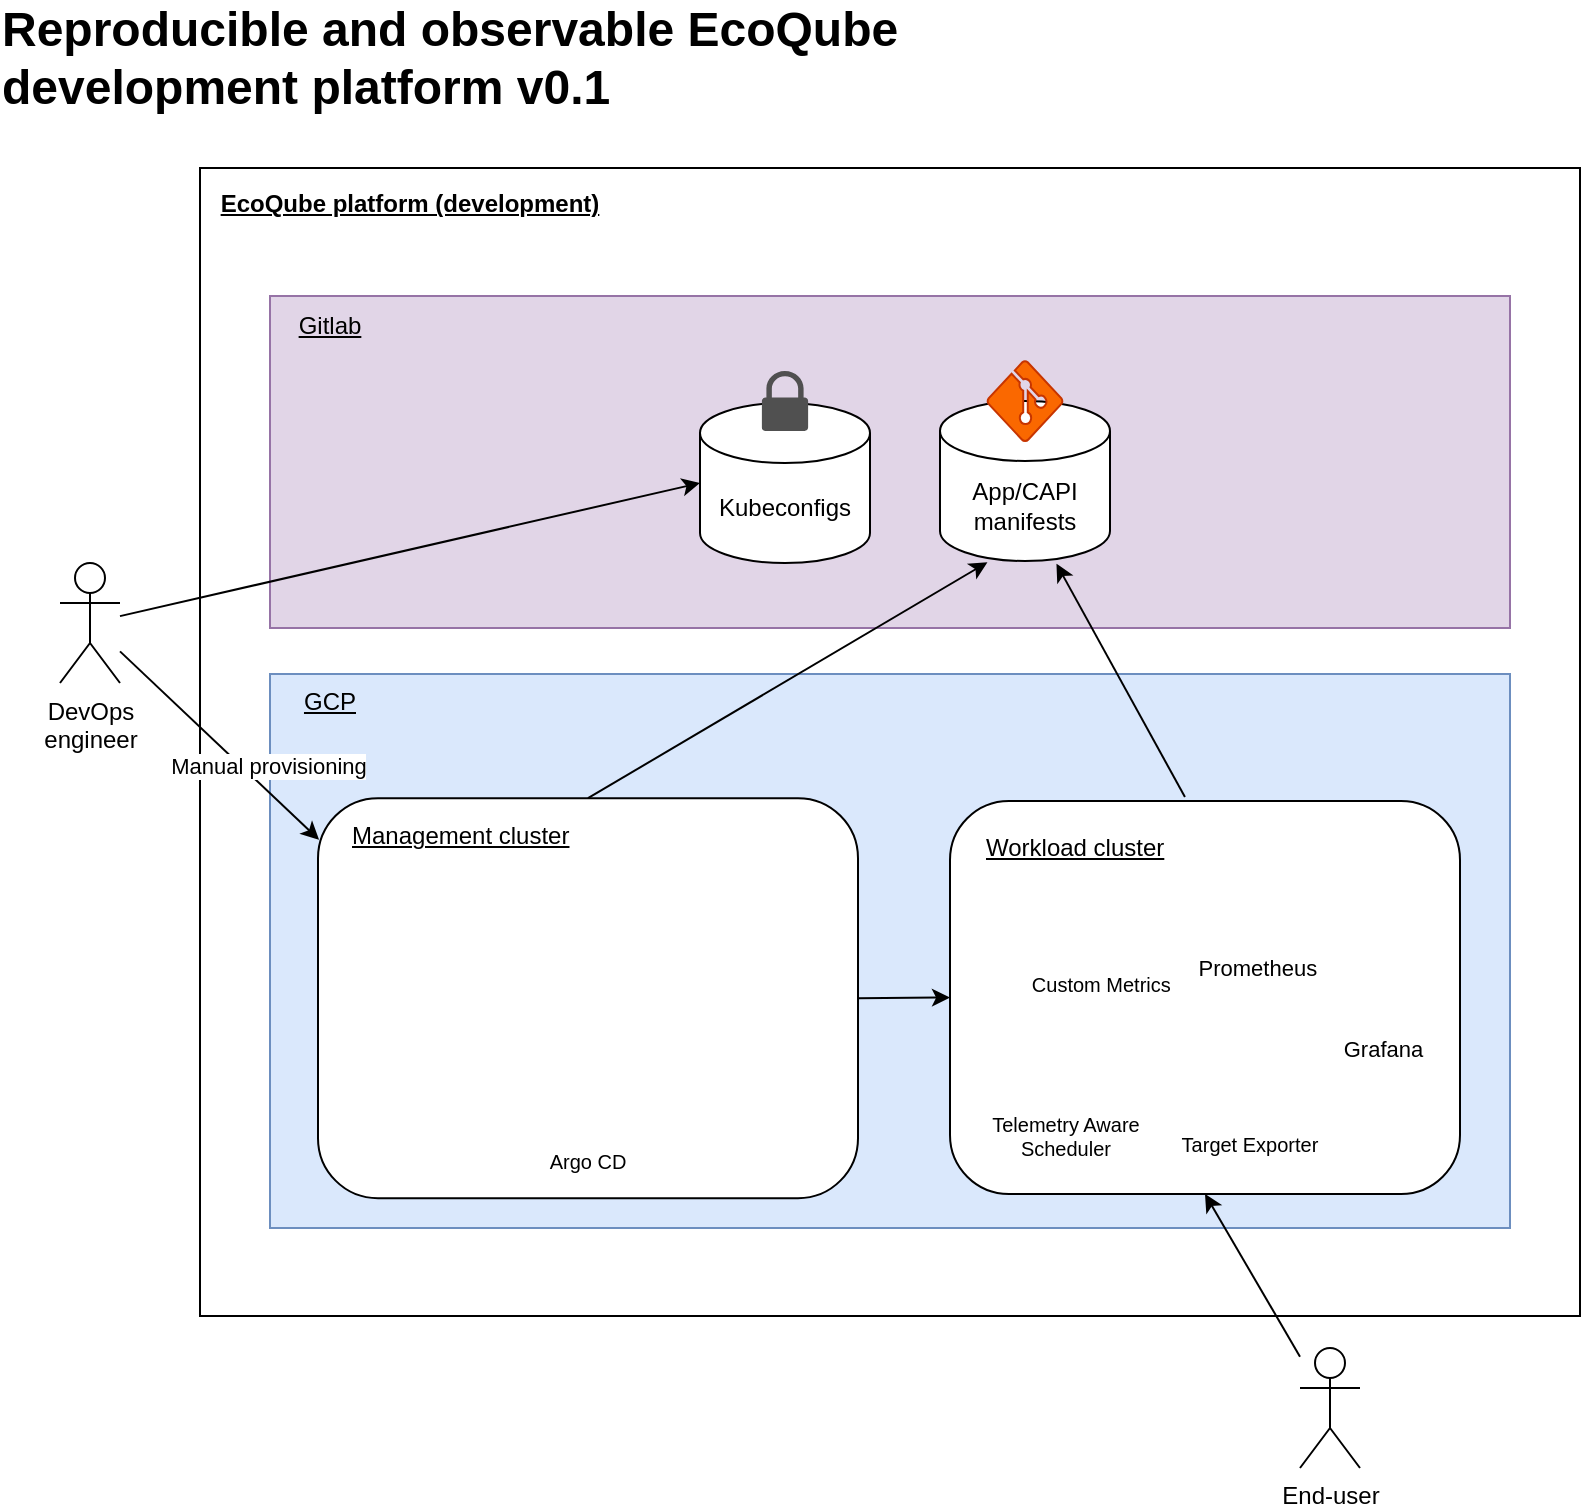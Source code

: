 <mxfile version="20.3.3" type="device"><diagram id="USkxwP469r_o65L17Wv9" name="Page-1"><mxGraphModel dx="1408" dy="777" grid="1" gridSize="10" guides="1" tooltips="1" connect="1" arrows="1" fold="1" page="1" pageScale="1" pageWidth="827" pageHeight="1169" math="0" shadow="0"><root><mxCell id="0"/><mxCell id="1" parent="0"/><mxCell id="6IMS2J6sC5fqIFnU18Zm-2" value="" style="rounded=0;whiteSpace=wrap;html=1;" parent="1" vertex="1"><mxGeometry x="110" y="150" width="690" height="574" as="geometry"/></mxCell><mxCell id="6IMS2J6sC5fqIFnU18Zm-4" value="&lt;div&gt;DevOps&lt;/div&gt;&lt;div&gt;engineer&lt;br&gt;&lt;/div&gt;" style="shape=umlActor;verticalLabelPosition=bottom;verticalAlign=top;html=1;outlineConnect=0;" parent="1" vertex="1"><mxGeometry x="40" y="347.5" width="30" height="60" as="geometry"/></mxCell><UserObject label="https://pradeepl.com/blog/kubernetes/kubernetes-cluster-api-capi-an-introduction/CAPI-CRD-types.png" id="6IMS2J6sC5fqIFnU18Zm-19"><mxCell style="group;fillColor=#dae8fc;strokeColor=#6c8ebf;" parent="1" vertex="1" connectable="0"><mxGeometry x="145" y="403" width="615" height="277" as="geometry"/></mxCell></UserObject><mxCell id="6IMS2J6sC5fqIFnU18Zm-20" value="" style="rounded=0;whiteSpace=wrap;html=1;fillColor=#dae8fc;strokeColor=#6c8ebf;" parent="6IMS2J6sC5fqIFnU18Zm-19" vertex="1"><mxGeometry width="620" height="277" as="geometry"/></mxCell><mxCell id="6IMS2J6sC5fqIFnU18Zm-21" value="&lt;u&gt;GCP&lt;/u&gt;" style="text;html=1;strokeColor=none;fillColor=none;align=center;verticalAlign=middle;whiteSpace=wrap;rounded=0;" parent="6IMS2J6sC5fqIFnU18Zm-19" vertex="1"><mxGeometry width="60.492" height="28.655" as="geometry"/></mxCell><mxCell id="6IMS2J6sC5fqIFnU18Zm-57" value="" style="group" parent="6IMS2J6sC5fqIFnU18Zm-19" vertex="1" connectable="0"><mxGeometry x="34" y="62.086" width="521" height="200" as="geometry"/></mxCell><mxCell id="6IMS2J6sC5fqIFnU18Zm-48" value="" style="rounded=1;whiteSpace=wrap;html=1;strokeWidth=1;" parent="6IMS2J6sC5fqIFnU18Zm-57" vertex="1"><mxGeometry x="-10" width="270" height="200" as="geometry"/></mxCell><mxCell id="6IMS2J6sC5fqIFnU18Zm-75" value="" style="shape=image;verticalLabelPosition=bottom;labelBackgroundColor=default;verticalAlign=top;aspect=fixed;imageAspect=0;image=https://pradeepl.com/blog/kubernetes/kubernetes-cluster-api-capi-an-introduction/CAPI-CRD-types.png;clipPath=inset(0% 2.33% 0% 0%);" parent="6IMS2J6sC5fqIFnU18Zm-57" vertex="1"><mxGeometry y="33.57" width="250" height="74.23" as="geometry"/></mxCell><mxCell id="6IMS2J6sC5fqIFnU18Zm-51" value="Management cluster" style="text;html=1;strokeColor=none;fillColor=none;align=left;verticalAlign=middle;whiteSpace=wrap;rounded=0;fontStyle=4" parent="6IMS2J6sC5fqIFnU18Zm-57" vertex="1"><mxGeometry x="4.659" y="4.91" width="131.364" height="28.655" as="geometry"/></mxCell><mxCell id="6IMS2J6sC5fqIFnU18Zm-73" value="Argo CD" style="shape=image;verticalLabelPosition=bottom;labelBackgroundColor=default;verticalAlign=top;aspect=fixed;imageAspect=0;image=https://argocd-notifications.readthedocs.io/en/v1.1.0/assets/argo.png;fontSize=10;spacingTop=-2;" parent="6IMS2J6sC5fqIFnU18Zm-57" vertex="1"><mxGeometry x="106.57" y="116.91" width="36.86" height="54.67" as="geometry"/></mxCell><mxCell id="6IMS2J6sC5fqIFnU18Zm-62" value="" style="group" parent="6IMS2J6sC5fqIFnU18Zm-19" vertex="1" connectable="0"><mxGeometry x="340" y="61.5" width="255" height="198.5" as="geometry"/></mxCell><mxCell id="6IMS2J6sC5fqIFnU18Zm-59" value="" style="rounded=1;whiteSpace=wrap;html=1;strokeWidth=1;" parent="6IMS2J6sC5fqIFnU18Zm-62" vertex="1"><mxGeometry y="1.985" width="255" height="196.515" as="geometry"/></mxCell><mxCell id="6IMS2J6sC5fqIFnU18Zm-60" value="&lt;div align=&quot;left&quot;&gt;Workload cluster&lt;br&gt;&lt;/div&gt;" style="text;html=1;strokeColor=none;fillColor=none;align=left;verticalAlign=middle;whiteSpace=wrap;rounded=0;fontStyle=4" parent="6IMS2J6sC5fqIFnU18Zm-62" vertex="1"><mxGeometry x="15.74" width="135.64" height="51.757" as="geometry"/></mxCell><mxCell id="6IMS2J6sC5fqIFnU18Zm-69" value="Prometheus" style="shape=image;verticalLabelPosition=bottom;labelBackgroundColor=default;verticalAlign=top;aspect=fixed;imageAspect=0;image=https://upload.wikimedia.org/wikipedia/commons/thumb/3/38/Prometheus_software_logo.svg/1200px-Prometheus_software_logo.svg.png;fontSize=11;" parent="6IMS2J6sC5fqIFnU18Zm-62" vertex="1"><mxGeometry x="135" y="34.97" width="37.84" height="37.53" as="geometry"/></mxCell><mxCell id="6IMS2J6sC5fqIFnU18Zm-70" value="Grafana" style="shape=image;verticalLabelPosition=bottom;labelBackgroundColor=default;verticalAlign=top;aspect=fixed;imageAspect=0;image=https://cdn.icon-icons.com/icons2/2699/PNG/512/grafana_logo_icon_171048.png;fontSize=11;" parent="6IMS2J6sC5fqIFnU18Zm-62" vertex="1"><mxGeometry x="198" y="75.5" width="37.5" height="37.5" as="geometry"/></mxCell><mxCell id="JFgTk22DWYxk_z-5o4KK-4" value="Telemetry Aware &#xA;Scheduler" style="shape=image;verticalLabelPosition=bottom;labelBackgroundColor=default;verticalAlign=top;aspect=fixed;imageAspect=0;image=https://github.com/kubernetes/community/raw/master/icons/png/control_plane_components/labeled/sched-128.png;fontSize=10;spacingTop=-3;" vertex="1" parent="6IMS2J6sC5fqIFnU18Zm-62"><mxGeometry x="35" y="110" width="45.94" height="44.5" as="geometry"/></mxCell><mxCell id="JFgTk22DWYxk_z-5o4KK-5" value="Target Exporter" style="shape=image;verticalLabelPosition=bottom;labelBackgroundColor=default;verticalAlign=top;aspect=fixed;imageAspect=0;image=https://github.com/kubernetes/community/raw/master/icons/png/resources/labeled/pod-128.png;spacingTop=-4;fontSize=10;" vertex="1" parent="6IMS2J6sC5fqIFnU18Zm-62"><mxGeometry x="129.34" y="125.5" width="41.29" height="40" as="geometry"/></mxCell><mxCell id="JFgTk22DWYxk_z-5o4KK-7" value="Custom Metrics" style="shape=image;verticalLabelPosition=bottom;labelBackgroundColor=default;verticalAlign=top;aspect=fixed;imageAspect=0;image=https://github.com/kubernetes/community/raw/master/icons/png/resources/labeled/pod-128.png;spacingTop=-4;fontSize=10;" vertex="1" parent="6IMS2J6sC5fqIFnU18Zm-62"><mxGeometry x="55" y="45.5" width="41.29" height="40" as="geometry"/></mxCell><mxCell id="6IMS2J6sC5fqIFnU18Zm-65" style="edgeStyle=none;rounded=0;orthogonalLoop=1;jettySize=auto;html=1;entryX=0;entryY=0.5;entryDx=0;entryDy=0;exitX=1;exitY=0.5;exitDx=0;exitDy=0;" parent="6IMS2J6sC5fqIFnU18Zm-19" source="6IMS2J6sC5fqIFnU18Zm-48" target="6IMS2J6sC5fqIFnU18Zm-59" edge="1"><mxGeometry relative="1" as="geometry"/></mxCell><mxCell id="6IMS2J6sC5fqIFnU18Zm-64" style="rounded=0;orthogonalLoop=1;jettySize=auto;html=1;entryX=0.002;entryY=0.104;entryDx=0;entryDy=0;entryPerimeter=0;" parent="1" source="6IMS2J6sC5fqIFnU18Zm-4" target="6IMS2J6sC5fqIFnU18Zm-48" edge="1"><mxGeometry relative="1" as="geometry"><mxPoint x="284.22" y="354" as="sourcePoint"/></mxGeometry></mxCell><mxCell id="3YfoIrOVMzbPazp33xCm-3" value="Manual provisioning" style="edgeLabel;html=1;align=center;verticalAlign=middle;resizable=0;points=[];" parent="6IMS2J6sC5fqIFnU18Zm-64" vertex="1" connectable="0"><mxGeometry x="-0.337" y="3" relative="1" as="geometry"><mxPoint x="39" y="28" as="offset"/></mxGeometry></mxCell><mxCell id="6IMS2J6sC5fqIFnU18Zm-66" value="&lt;div style=&quot;font-size: 24px&quot; align=&quot;left&quot;&gt;&lt;/div&gt;&lt;div style=&quot;text-align: -webkit-left;&quot;&gt;&lt;span style=&quot;background-color: initial;&quot;&gt;Reproducible and observable EcoQube development platform v0.1&lt;/span&gt;&lt;/div&gt;" style="text;html=1;strokeColor=none;fillColor=none;align=center;verticalAlign=middle;whiteSpace=wrap;rounded=0;fontSize=24;fontStyle=1" parent="1" vertex="1"><mxGeometry x="10" y="80" width="470" height="30" as="geometry"/></mxCell><mxCell id="6IMS2J6sC5fqIFnU18Zm-84" style="edgeStyle=none;rounded=0;orthogonalLoop=1;jettySize=auto;html=1;entryX=0.5;entryY=1;entryDx=0;entryDy=0;fontSize=12;fontColor=#000000;" parent="1" source="6IMS2J6sC5fqIFnU18Zm-83" target="6IMS2J6sC5fqIFnU18Zm-59" edge="1"><mxGeometry relative="1" as="geometry"/></mxCell><mxCell id="6IMS2J6sC5fqIFnU18Zm-83" value="End-user" style="shape=umlActor;verticalLabelPosition=bottom;verticalAlign=top;html=1;outlineConnect=0;" parent="1" vertex="1"><mxGeometry x="660" y="740" width="30" height="60" as="geometry"/></mxCell><mxCell id="6IMS2J6sC5fqIFnU18Zm-88" value="EcoQube platform (development)" style="text;html=1;strokeColor=none;fillColor=none;align=center;verticalAlign=middle;whiteSpace=wrap;rounded=0;fontStyle=5" parent="1" vertex="1"><mxGeometry x="110" y="150" width="210" height="36" as="geometry"/></mxCell><mxCell id="6IMS2J6sC5fqIFnU18Zm-9" value="" style="rounded=0;whiteSpace=wrap;html=1;fillColor=#e1d5e7;strokeColor=#9673a6;" parent="1" vertex="1"><mxGeometry x="145" y="214" width="620" height="166" as="geometry"/></mxCell><mxCell id="6IMS2J6sC5fqIFnU18Zm-7" value="&lt;u&gt;Gitlab&lt;br&gt;&lt;/u&gt;" style="text;html=1;strokeColor=none;fillColor=none;align=center;verticalAlign=middle;whiteSpace=wrap;rounded=0;" parent="1" vertex="1"><mxGeometry x="145" y="214" width="60" height="30" as="geometry"/></mxCell><mxCell id="6IMS2J6sC5fqIFnU18Zm-63" value="&lt;div&gt;App/CAPI&lt;br&gt;&lt;/div&gt;&lt;div&gt;manifests&lt;/div&gt;" style="shape=cylinder3;whiteSpace=wrap;html=1;boundedLbl=1;backgroundOutline=1;size=15;strokeWidth=1;" parent="1" vertex="1"><mxGeometry x="480" y="266.5" width="85" height="80" as="geometry"/></mxCell><mxCell id="6IMS2J6sC5fqIFnU18Zm-82" value="" style="verticalLabelPosition=bottom;html=1;verticalAlign=top;align=center;strokeColor=#C73500;fillColor=#fa6800;shape=mxgraph.azure.git_repository;fontSize=12;fontColor=#000000;" parent="1" vertex="1"><mxGeometry x="503.75" y="246.5" width="37.5" height="40" as="geometry"/></mxCell><mxCell id="6IMS2J6sC5fqIFnU18Zm-85" value="Kubeconfigs" style="shape=cylinder3;whiteSpace=wrap;html=1;boundedLbl=1;backgroundOutline=1;size=15;strokeWidth=1;" parent="1" vertex="1"><mxGeometry x="360" y="267.5" width="85" height="80" as="geometry"/></mxCell><mxCell id="6IMS2J6sC5fqIFnU18Zm-87" value="" style="sketch=0;pointerEvents=1;shadow=0;dashed=0;html=1;strokeColor=none;fillColor=#505050;labelPosition=center;verticalLabelPosition=bottom;verticalAlign=top;outlineConnect=0;align=center;shape=mxgraph.office.security.lock_protected;fontSize=12;fontColor=#000000;" parent="1" vertex="1"><mxGeometry x="390.94" y="251.5" width="23.12" height="30" as="geometry"/></mxCell><mxCell id="6IMS2J6sC5fqIFnU18Zm-71" style="edgeStyle=none;rounded=0;orthogonalLoop=1;jettySize=auto;html=1;fontSize=24;entryX=0;entryY=0.5;entryDx=0;entryDy=0;entryPerimeter=0;" parent="1" source="6IMS2J6sC5fqIFnU18Zm-4" target="6IMS2J6sC5fqIFnU18Zm-85" edge="1"><mxGeometry relative="1" as="geometry"><mxPoint x="333.733" y="354" as="sourcePoint"/></mxGeometry></mxCell><mxCell id="6IMS2J6sC5fqIFnU18Zm-76" style="edgeStyle=none;rounded=0;orthogonalLoop=1;jettySize=auto;html=1;exitX=0.75;exitY=0;exitDx=0;exitDy=0;entryX=0.685;entryY=1.017;entryDx=0;entryDy=0;entryPerimeter=0;fontSize=24;" parent="1" source="6IMS2J6sC5fqIFnU18Zm-60" target="6IMS2J6sC5fqIFnU18Zm-63" edge="1"><mxGeometry relative="1" as="geometry"/></mxCell><mxCell id="JFgTk22DWYxk_z-5o4KK-8" style="edgeStyle=none;rounded=0;orthogonalLoop=1;jettySize=auto;html=1;exitX=0.5;exitY=0;exitDx=0;exitDy=0;fontSize=24;entryX=0.279;entryY=1.008;entryDx=0;entryDy=0;entryPerimeter=0;" edge="1" parent="1" source="6IMS2J6sC5fqIFnU18Zm-48" target="6IMS2J6sC5fqIFnU18Zm-63"><mxGeometry relative="1" as="geometry"><mxPoint x="612.47" y="474.5" as="sourcePoint"/><mxPoint x="532.5" y="356.5" as="targetPoint"/></mxGeometry></mxCell></root></mxGraphModel></diagram></mxfile>